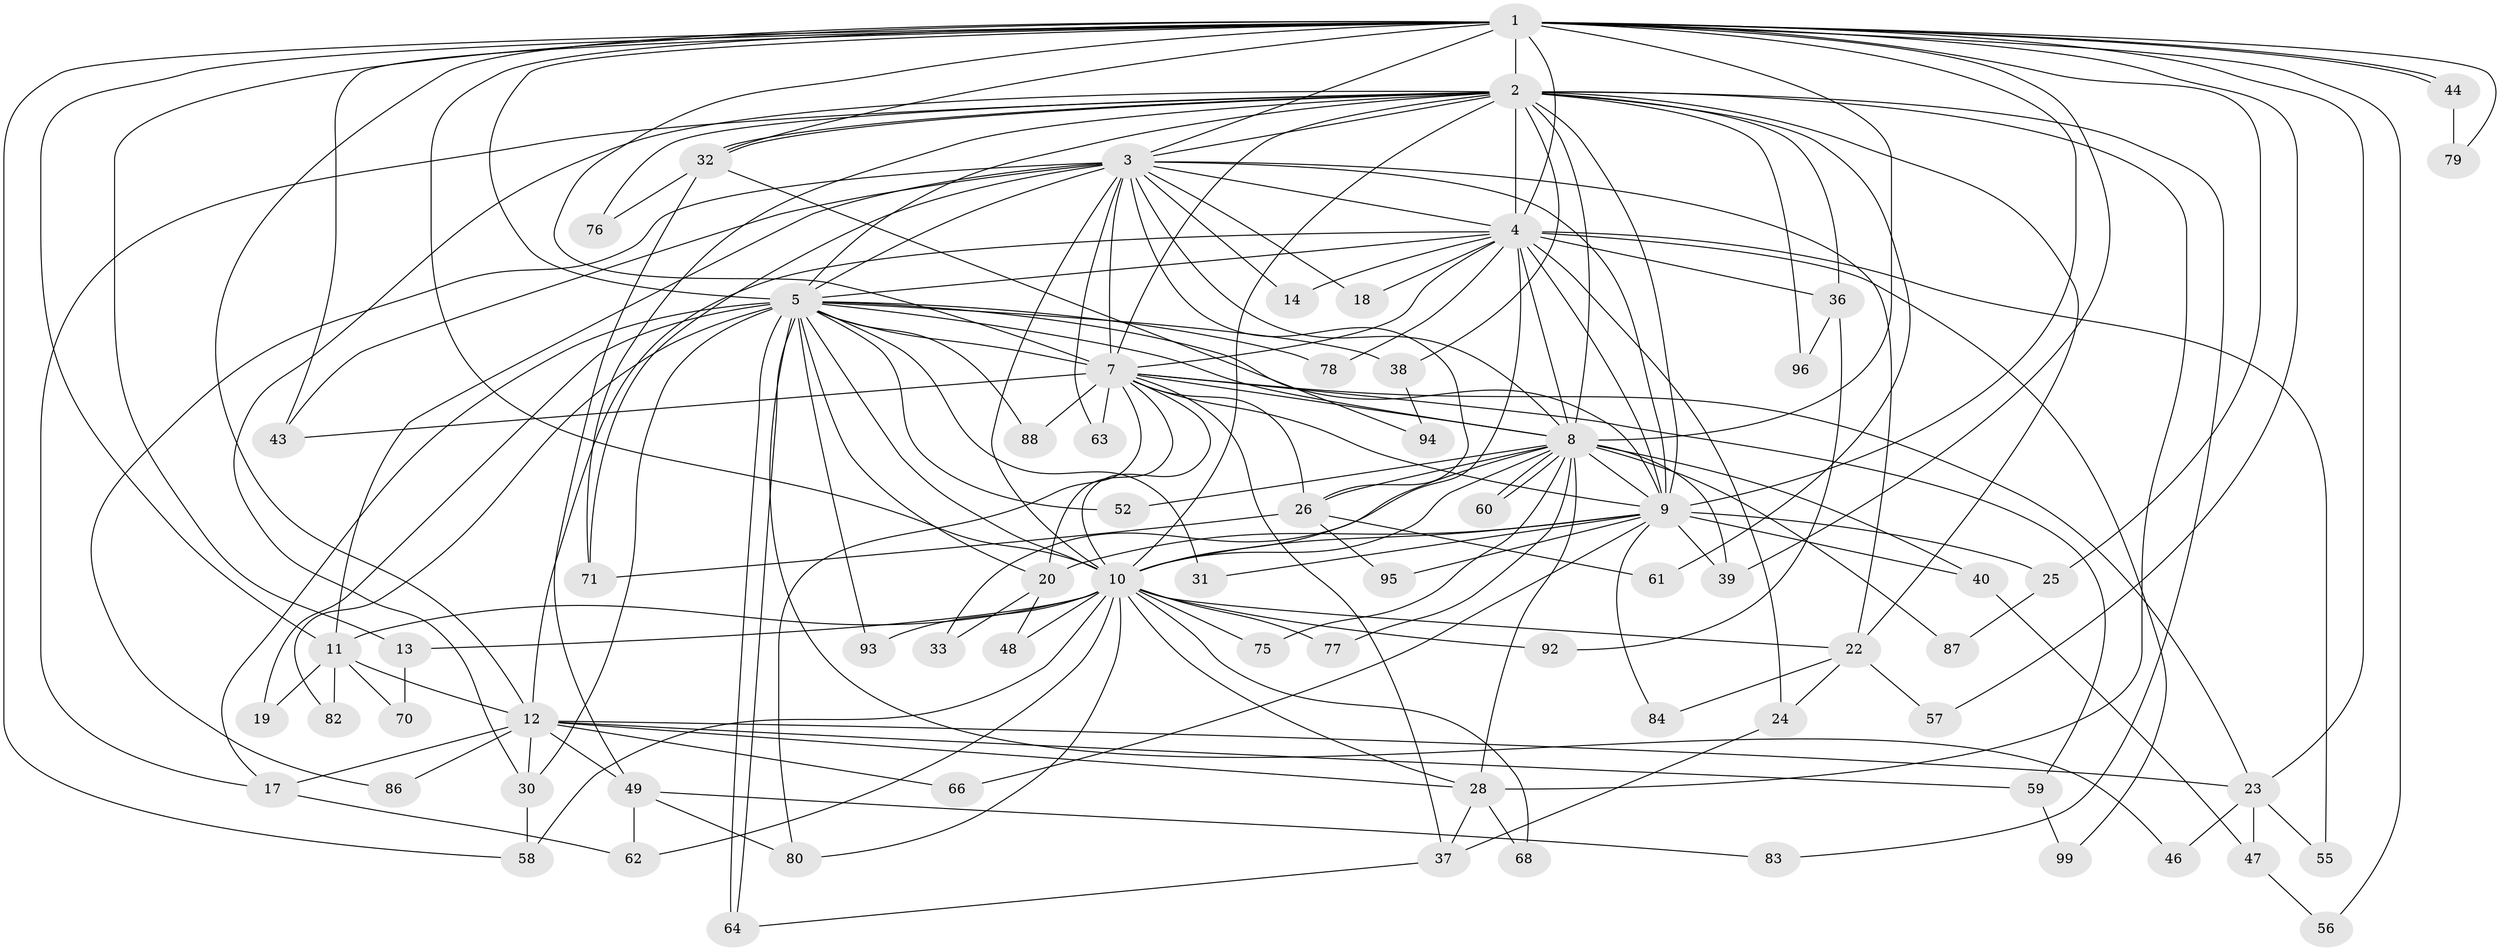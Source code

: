 // original degree distribution, {18: 0.020202020202020204, 23: 0.010101010101010102, 16: 0.020202020202020204, 25: 0.010101010101010102, 14: 0.010101010101010102, 20: 0.010101010101010102, 19: 0.010101010101010102, 24: 0.010101010101010102, 7: 0.020202020202020204, 10: 0.010101010101010102, 3: 0.23232323232323232, 2: 0.5050505050505051, 5: 0.04040404040404041, 4: 0.0707070707070707, 6: 0.020202020202020204}
// Generated by graph-tools (version 1.1) at 2025/41/03/06/25 10:41:33]
// undirected, 71 vertices, 179 edges
graph export_dot {
graph [start="1"]
  node [color=gray90,style=filled];
  1 [super="+6"];
  2 [super="+27"];
  3 [super="+15"];
  4 [super="+41"];
  5 [super="+45"];
  7 [super="+21"];
  8 [super="+54"];
  9 [super="+73"];
  10 [super="+29"];
  11 [super="+90"];
  12 [super="+16"];
  13;
  14;
  17 [super="+67"];
  18;
  19;
  20 [super="+81"];
  22 [super="+89"];
  23 [super="+98"];
  24;
  25;
  26 [super="+51"];
  28 [super="+34"];
  30 [super="+35"];
  31;
  32 [super="+69"];
  33;
  36;
  37 [super="+53"];
  38;
  39 [super="+42"];
  40 [super="+50"];
  43 [super="+85"];
  44;
  46;
  47;
  48;
  49 [super="+65"];
  52;
  55;
  56;
  57;
  58 [super="+97"];
  59;
  60;
  61;
  62;
  63;
  64 [super="+74"];
  66;
  68;
  70;
  71 [super="+72"];
  75;
  76;
  77;
  78;
  79;
  80 [super="+91"];
  82;
  83;
  84;
  86;
  87;
  88;
  92;
  93;
  94;
  95;
  96;
  99;
  1 -- 2 [weight=2];
  1 -- 3 [weight=2];
  1 -- 4 [weight=2];
  1 -- 5 [weight=2];
  1 -- 7 [weight=2];
  1 -- 8 [weight=2];
  1 -- 9 [weight=2];
  1 -- 10 [weight=2];
  1 -- 11;
  1 -- 13;
  1 -- 25;
  1 -- 44;
  1 -- 44;
  1 -- 57;
  1 -- 79;
  1 -- 12;
  1 -- 23;
  1 -- 56;
  1 -- 58;
  1 -- 32;
  1 -- 39;
  1 -- 43;
  2 -- 3;
  2 -- 4 [weight=2];
  2 -- 5;
  2 -- 7;
  2 -- 8;
  2 -- 9;
  2 -- 10;
  2 -- 17;
  2 -- 22 [weight=2];
  2 -- 28;
  2 -- 30;
  2 -- 32;
  2 -- 32;
  2 -- 36;
  2 -- 38;
  2 -- 71;
  2 -- 76;
  2 -- 83;
  2 -- 96;
  2 -- 61;
  3 -- 4;
  3 -- 5 [weight=2];
  3 -- 7;
  3 -- 8;
  3 -- 9;
  3 -- 10;
  3 -- 14;
  3 -- 26;
  3 -- 43;
  3 -- 63;
  3 -- 71;
  3 -- 18;
  3 -- 86;
  3 -- 22;
  3 -- 11;
  4 -- 5;
  4 -- 7;
  4 -- 8;
  4 -- 9;
  4 -- 10;
  4 -- 14;
  4 -- 18;
  4 -- 24;
  4 -- 36;
  4 -- 78;
  4 -- 99;
  4 -- 55;
  4 -- 12;
  5 -- 7;
  5 -- 8;
  5 -- 9;
  5 -- 10 [weight=2];
  5 -- 17;
  5 -- 19;
  5 -- 20;
  5 -- 30;
  5 -- 31;
  5 -- 38;
  5 -- 46;
  5 -- 52;
  5 -- 64;
  5 -- 64;
  5 -- 78;
  5 -- 82;
  5 -- 88;
  5 -- 93;
  7 -- 8;
  7 -- 9;
  7 -- 10;
  7 -- 23;
  7 -- 26;
  7 -- 37;
  7 -- 43;
  7 -- 59;
  7 -- 63;
  7 -- 88;
  7 -- 20;
  7 -- 80;
  8 -- 9;
  8 -- 10;
  8 -- 33;
  8 -- 39;
  8 -- 40 [weight=2];
  8 -- 52;
  8 -- 60;
  8 -- 60;
  8 -- 77;
  8 -- 75;
  8 -- 28;
  8 -- 87;
  8 -- 26;
  9 -- 10;
  9 -- 20 [weight=2];
  9 -- 25;
  9 -- 31;
  9 -- 39;
  9 -- 40;
  9 -- 66;
  9 -- 84;
  9 -- 95;
  10 -- 11;
  10 -- 13;
  10 -- 22;
  10 -- 28;
  10 -- 62;
  10 -- 68;
  10 -- 75;
  10 -- 77;
  10 -- 80;
  10 -- 92;
  10 -- 93;
  10 -- 48;
  10 -- 58;
  11 -- 12;
  11 -- 19;
  11 -- 70;
  11 -- 82;
  12 -- 59;
  12 -- 66;
  12 -- 86;
  12 -- 28;
  12 -- 23;
  12 -- 17;
  12 -- 49;
  12 -- 30;
  13 -- 70;
  17 -- 62;
  20 -- 33;
  20 -- 48;
  22 -- 24;
  22 -- 57;
  22 -- 84;
  23 -- 46;
  23 -- 47;
  23 -- 55;
  24 -- 37;
  25 -- 87;
  26 -- 61;
  26 -- 95;
  26 -- 71;
  28 -- 68;
  28 -- 37;
  30 -- 58;
  32 -- 49;
  32 -- 76;
  32 -- 94;
  36 -- 92;
  36 -- 96;
  37 -- 64;
  38 -- 94;
  40 -- 47;
  44 -- 79;
  47 -- 56;
  49 -- 80;
  49 -- 83;
  49 -- 62;
  59 -- 99;
}
